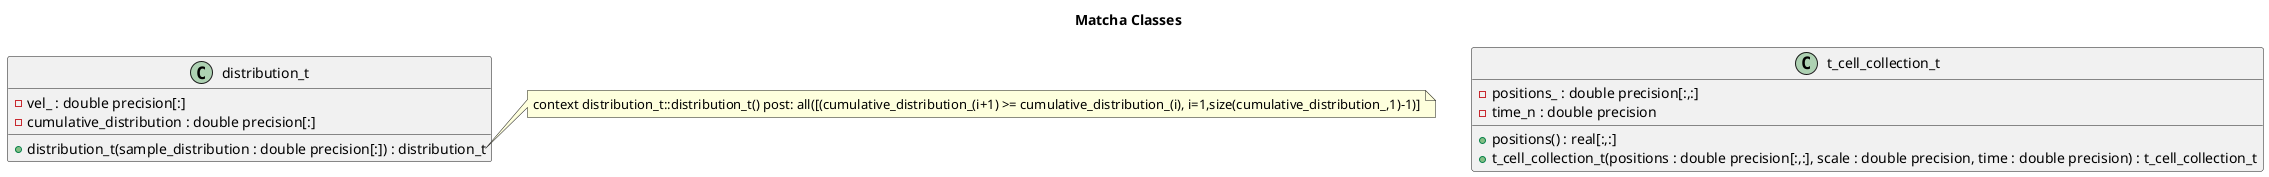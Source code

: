 @startuml

Title "Matcha Classes"

class t_cell_collection_t{
  - positions_ : double precision[:,:]
  - time_n : double precision
  + positions() : real[:,:]
  + t_cell_collection_t(positions : double precision[:,:], scale : double precision, time : double precision) : t_cell_collection_t
}

class distribution_t{
  - vel_ : double precision[:]
  - cumulative_distribution : double precision[:]
  + distribution_t(sample_distribution : double precision[:]) : distribution_t
}
note right of distribution_t::distribution_t
  context distribution_t::distribution_t() post: all([(cumulative_distribution_(i+1) >= cumulative_distribution_(i), i=1,size(cumulative_distribution_,1)-1)]
end note

@enduml
